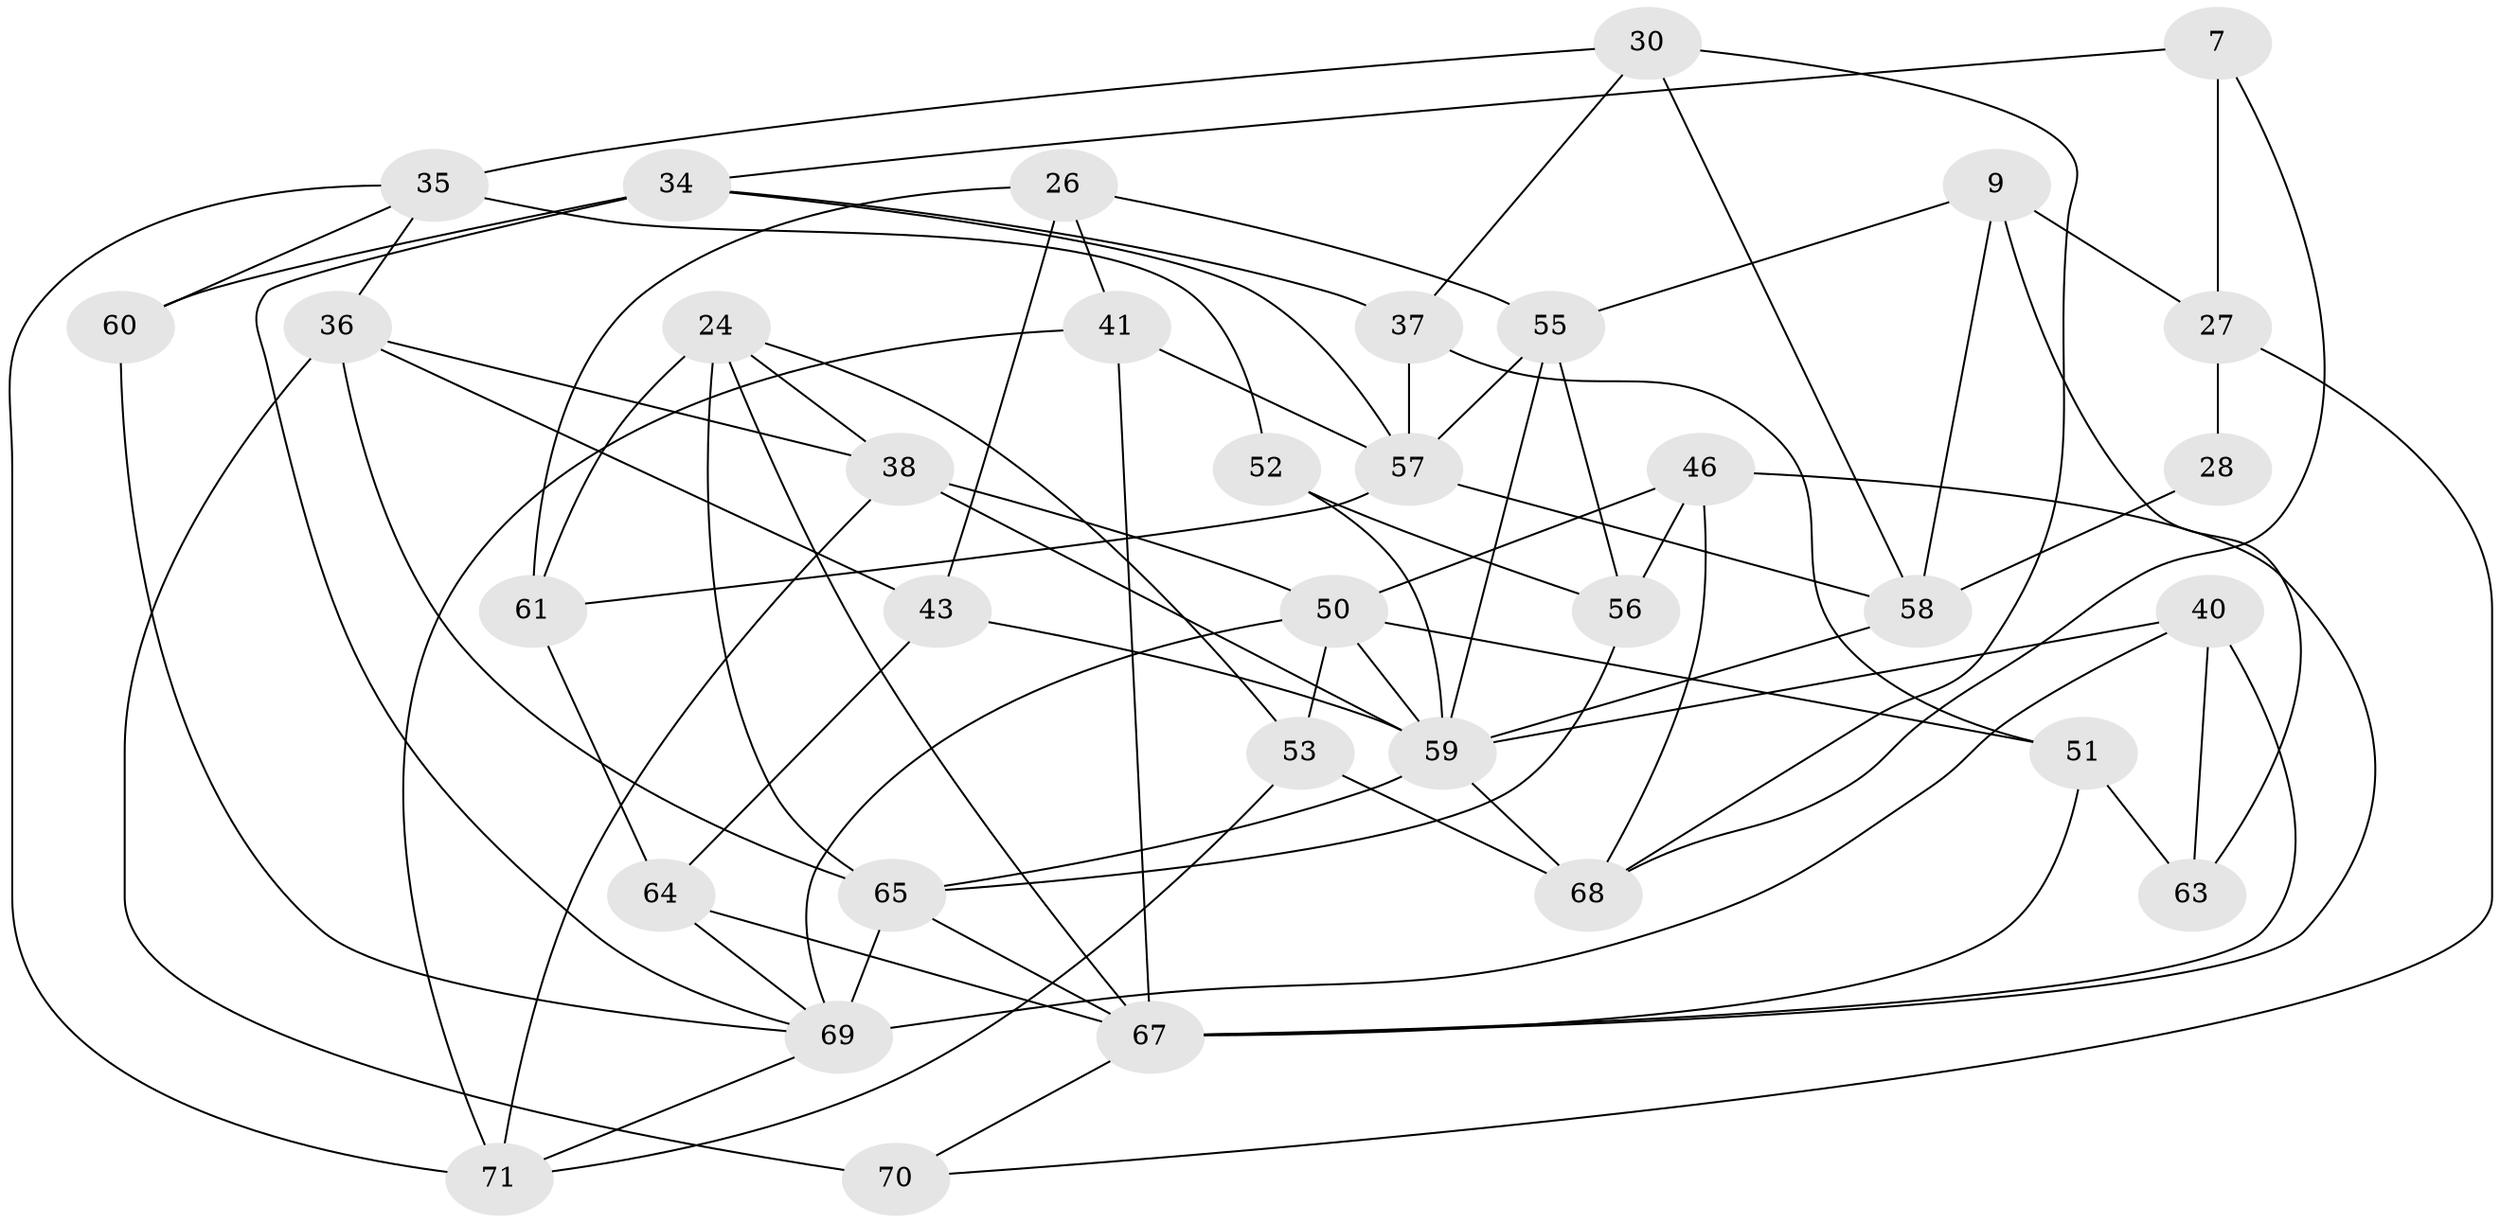 // original degree distribution, {4: 1.0}
// Generated by graph-tools (version 1.1) at 2025/56/03/09/25 04:56:28]
// undirected, 35 vertices, 80 edges
graph export_dot {
graph [start="1"]
  node [color=gray90,style=filled];
  7;
  9;
  24 [super="+10+20"];
  26;
  27 [super="+4"];
  28;
  30;
  34 [super="+14"];
  35 [super="+2"];
  36 [super="+5"];
  37;
  38 [super="+1"];
  40 [super="+33"];
  41;
  43;
  46;
  50 [super="+32+16"];
  51;
  52 [super="+39"];
  53 [super="+17+45"];
  55 [super="+29"];
  56;
  57 [super="+19"];
  58 [super="+22"];
  59 [super="+8+21+25"];
  60;
  61;
  63;
  64;
  65 [super="+31+62"];
  67 [super="+66"];
  68 [super="+23"];
  69 [super="+12+54"];
  70;
  71 [super="+49"];
  7 -- 27 [weight=2];
  7 -- 34;
  7 -- 68;
  9 -- 63;
  9 -- 27;
  9 -- 58;
  9 -- 55;
  24 -- 65 [weight=3];
  24 -- 61;
  24 -- 53 [weight=2];
  24 -- 38;
  24 -- 67;
  26 -- 61;
  26 -- 43;
  26 -- 41;
  26 -- 55;
  27 -- 70;
  27 -- 28 [weight=2];
  28 -- 58 [weight=2];
  30 -- 68;
  30 -- 37;
  30 -- 58;
  30 -- 35;
  34 -- 37;
  34 -- 60 [weight=2];
  34 -- 69;
  34 -- 57;
  35 -- 60;
  35 -- 52 [weight=2];
  35 -- 36;
  35 -- 71;
  36 -- 70 [weight=2];
  36 -- 43;
  36 -- 38;
  36 -- 65;
  37 -- 51;
  37 -- 57;
  38 -- 71 [weight=2];
  38 -- 59;
  38 -- 50;
  40 -- 63 [weight=2];
  40 -- 67;
  40 -- 69 [weight=2];
  40 -- 59;
  41 -- 71;
  41 -- 67;
  41 -- 57;
  43 -- 64;
  43 -- 59;
  46 -- 68;
  46 -- 56;
  46 -- 67;
  46 -- 50;
  50 -- 59 [weight=2];
  50 -- 51;
  50 -- 69 [weight=2];
  50 -- 53 [weight=3];
  51 -- 63;
  51 -- 67;
  52 -- 56;
  52 -- 59 [weight=3];
  53 -- 71;
  53 -- 68 [weight=2];
  55 -- 56;
  55 -- 59 [weight=2];
  55 -- 57;
  56 -- 65;
  57 -- 61;
  57 -- 58;
  58 -- 59;
  59 -- 68;
  59 -- 65 [weight=2];
  60 -- 69;
  61 -- 64;
  64 -- 69;
  64 -- 67;
  65 -- 67 [weight=3];
  65 -- 69 [weight=4];
  67 -- 70;
  69 -- 71;
}
